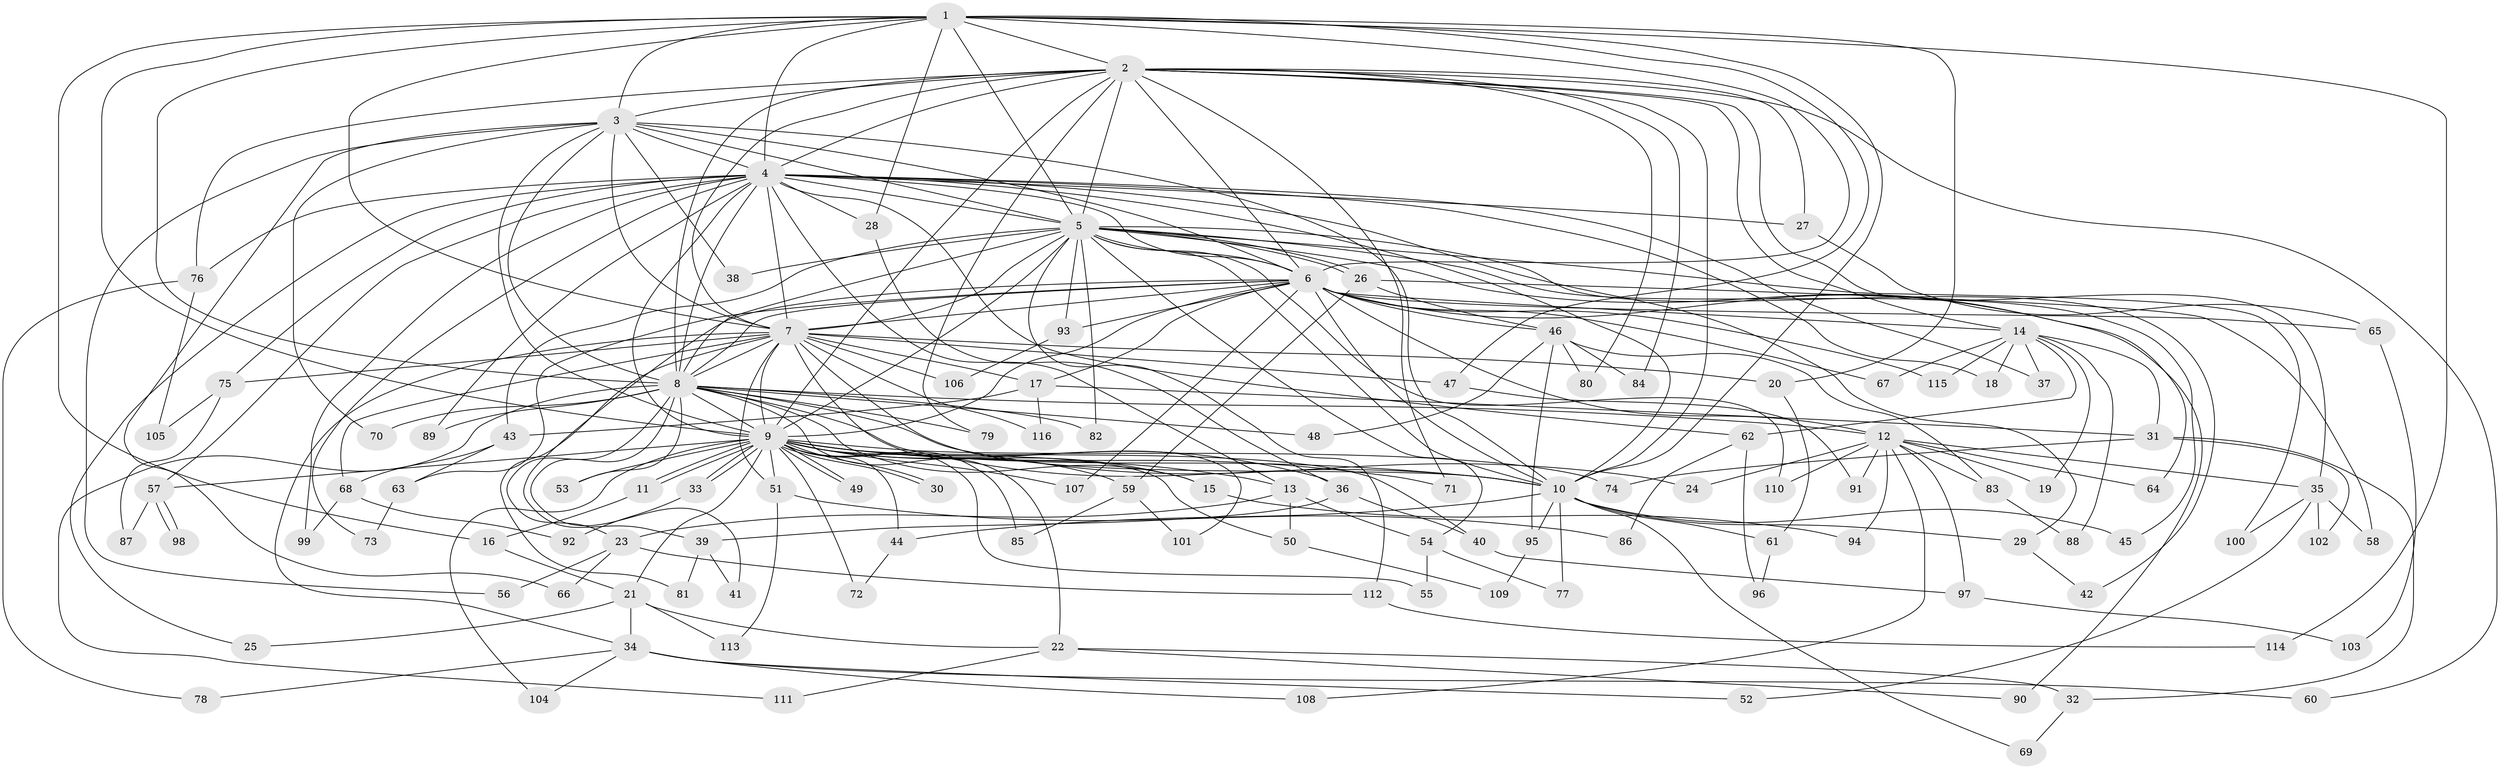// coarse degree distribution, {10: 0.014492753623188406, 22: 0.014492753623188406, 29: 0.028985507246376812, 19: 0.014492753623188406, 16: 0.014492753623188406, 15: 0.014492753623188406, 3: 0.15942028985507245, 12: 0.014492753623188406, 4: 0.15942028985507245, 9: 0.014492753623188406, 7: 0.043478260869565216, 2: 0.43478260869565216, 6: 0.028985507246376812, 5: 0.028985507246376812, 1: 0.014492753623188406}
// Generated by graph-tools (version 1.1) at 2025/17/03/04/25 18:17:56]
// undirected, 116 vertices, 257 edges
graph export_dot {
graph [start="1"]
  node [color=gray90,style=filled];
  1;
  2;
  3;
  4;
  5;
  6;
  7;
  8;
  9;
  10;
  11;
  12;
  13;
  14;
  15;
  16;
  17;
  18;
  19;
  20;
  21;
  22;
  23;
  24;
  25;
  26;
  27;
  28;
  29;
  30;
  31;
  32;
  33;
  34;
  35;
  36;
  37;
  38;
  39;
  40;
  41;
  42;
  43;
  44;
  45;
  46;
  47;
  48;
  49;
  50;
  51;
  52;
  53;
  54;
  55;
  56;
  57;
  58;
  59;
  60;
  61;
  62;
  63;
  64;
  65;
  66;
  67;
  68;
  69;
  70;
  71;
  72;
  73;
  74;
  75;
  76;
  77;
  78;
  79;
  80;
  81;
  82;
  83;
  84;
  85;
  86;
  87;
  88;
  89;
  90;
  91;
  92;
  93;
  94;
  95;
  96;
  97;
  98;
  99;
  100;
  101;
  102;
  103;
  104;
  105;
  106;
  107;
  108;
  109;
  110;
  111;
  112;
  113;
  114;
  115;
  116;
  1 -- 2;
  1 -- 3;
  1 -- 4;
  1 -- 5;
  1 -- 6;
  1 -- 7;
  1 -- 8;
  1 -- 9;
  1 -- 10;
  1 -- 16;
  1 -- 20;
  1 -- 28;
  1 -- 47;
  1 -- 114;
  2 -- 3;
  2 -- 4;
  2 -- 5;
  2 -- 6;
  2 -- 7;
  2 -- 8;
  2 -- 9;
  2 -- 10;
  2 -- 14;
  2 -- 27;
  2 -- 35;
  2 -- 60;
  2 -- 71;
  2 -- 76;
  2 -- 79;
  2 -- 80;
  2 -- 84;
  3 -- 4;
  3 -- 5;
  3 -- 6;
  3 -- 7;
  3 -- 8;
  3 -- 9;
  3 -- 10;
  3 -- 38;
  3 -- 56;
  3 -- 66;
  3 -- 70;
  4 -- 5;
  4 -- 6;
  4 -- 7;
  4 -- 8;
  4 -- 9;
  4 -- 10;
  4 -- 13;
  4 -- 18;
  4 -- 25;
  4 -- 27;
  4 -- 28;
  4 -- 29;
  4 -- 37;
  4 -- 57;
  4 -- 62;
  4 -- 73;
  4 -- 75;
  4 -- 76;
  4 -- 89;
  4 -- 99;
  5 -- 6;
  5 -- 7;
  5 -- 8;
  5 -- 9;
  5 -- 10;
  5 -- 26;
  5 -- 26;
  5 -- 38;
  5 -- 42;
  5 -- 43;
  5 -- 45;
  5 -- 54;
  5 -- 64;
  5 -- 82;
  5 -- 93;
  5 -- 100;
  5 -- 110;
  5 -- 112;
  6 -- 7;
  6 -- 8;
  6 -- 9;
  6 -- 10;
  6 -- 12;
  6 -- 14;
  6 -- 17;
  6 -- 39;
  6 -- 46;
  6 -- 63;
  6 -- 65;
  6 -- 67;
  6 -- 90;
  6 -- 93;
  6 -- 107;
  6 -- 115;
  7 -- 8;
  7 -- 9;
  7 -- 10;
  7 -- 17;
  7 -- 20;
  7 -- 34;
  7 -- 47;
  7 -- 51;
  7 -- 68;
  7 -- 75;
  7 -- 81;
  7 -- 101;
  7 -- 106;
  7 -- 116;
  8 -- 9;
  8 -- 10;
  8 -- 12;
  8 -- 15;
  8 -- 22;
  8 -- 23;
  8 -- 24;
  8 -- 41;
  8 -- 48;
  8 -- 53;
  8 -- 70;
  8 -- 79;
  8 -- 82;
  8 -- 89;
  8 -- 111;
  9 -- 10;
  9 -- 11;
  9 -- 11;
  9 -- 13;
  9 -- 15;
  9 -- 21;
  9 -- 30;
  9 -- 30;
  9 -- 33;
  9 -- 33;
  9 -- 36;
  9 -- 40;
  9 -- 44;
  9 -- 49;
  9 -- 49;
  9 -- 50;
  9 -- 51;
  9 -- 53;
  9 -- 55;
  9 -- 57;
  9 -- 59;
  9 -- 71;
  9 -- 72;
  9 -- 74;
  9 -- 85;
  9 -- 104;
  9 -- 107;
  10 -- 29;
  10 -- 44;
  10 -- 45;
  10 -- 61;
  10 -- 69;
  10 -- 77;
  10 -- 95;
  11 -- 16;
  12 -- 19;
  12 -- 24;
  12 -- 35;
  12 -- 64;
  12 -- 83;
  12 -- 91;
  12 -- 94;
  12 -- 97;
  12 -- 108;
  12 -- 110;
  13 -- 23;
  13 -- 50;
  13 -- 54;
  14 -- 18;
  14 -- 19;
  14 -- 31;
  14 -- 37;
  14 -- 62;
  14 -- 67;
  14 -- 88;
  14 -- 115;
  15 -- 94;
  16 -- 21;
  17 -- 31;
  17 -- 43;
  17 -- 116;
  20 -- 61;
  21 -- 22;
  21 -- 25;
  21 -- 34;
  21 -- 113;
  22 -- 32;
  22 -- 90;
  22 -- 111;
  23 -- 56;
  23 -- 66;
  23 -- 112;
  26 -- 46;
  26 -- 58;
  26 -- 59;
  27 -- 65;
  28 -- 36;
  29 -- 42;
  31 -- 32;
  31 -- 74;
  31 -- 102;
  32 -- 69;
  33 -- 92;
  34 -- 52;
  34 -- 60;
  34 -- 78;
  34 -- 104;
  34 -- 108;
  35 -- 52;
  35 -- 58;
  35 -- 100;
  35 -- 102;
  36 -- 39;
  36 -- 40;
  39 -- 41;
  39 -- 81;
  40 -- 97;
  43 -- 63;
  43 -- 68;
  44 -- 72;
  46 -- 48;
  46 -- 80;
  46 -- 83;
  46 -- 84;
  46 -- 95;
  47 -- 91;
  50 -- 109;
  51 -- 86;
  51 -- 113;
  54 -- 55;
  54 -- 77;
  57 -- 87;
  57 -- 98;
  57 -- 98;
  59 -- 85;
  59 -- 101;
  61 -- 96;
  62 -- 86;
  62 -- 96;
  63 -- 73;
  65 -- 103;
  68 -- 92;
  68 -- 99;
  75 -- 87;
  75 -- 105;
  76 -- 78;
  76 -- 105;
  83 -- 88;
  93 -- 106;
  95 -- 109;
  97 -- 103;
  112 -- 114;
}

